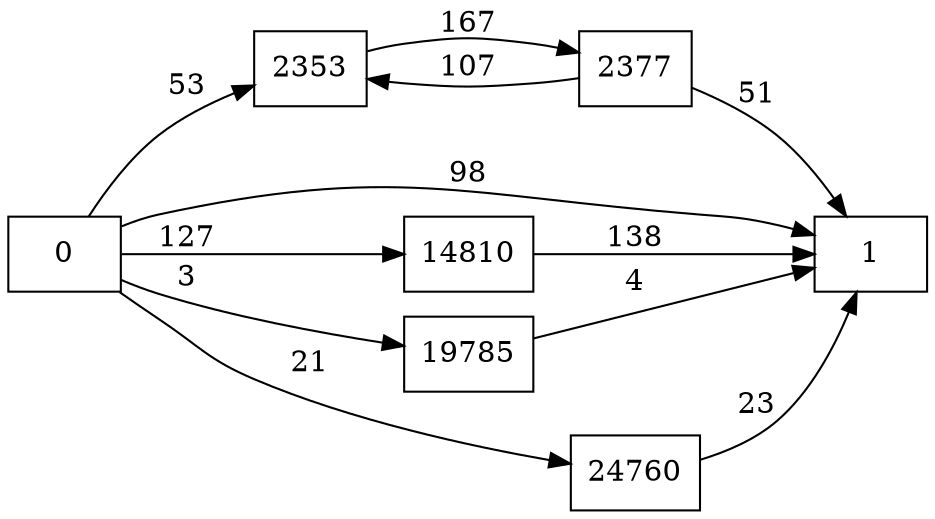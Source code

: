 digraph {
	graph [rankdir=LR]
	node [shape=rectangle]
	2353 -> 2377 [label=167]
	2377 -> 2353 [label=107]
	2377 -> 1 [label=51]
	14810 -> 1 [label=138]
	19785 -> 1 [label=4]
	24760 -> 1 [label=23]
	0 -> 2353 [label=53]
	0 -> 1 [label=98]
	0 -> 14810 [label=127]
	0 -> 19785 [label=3]
	0 -> 24760 [label=21]
}
